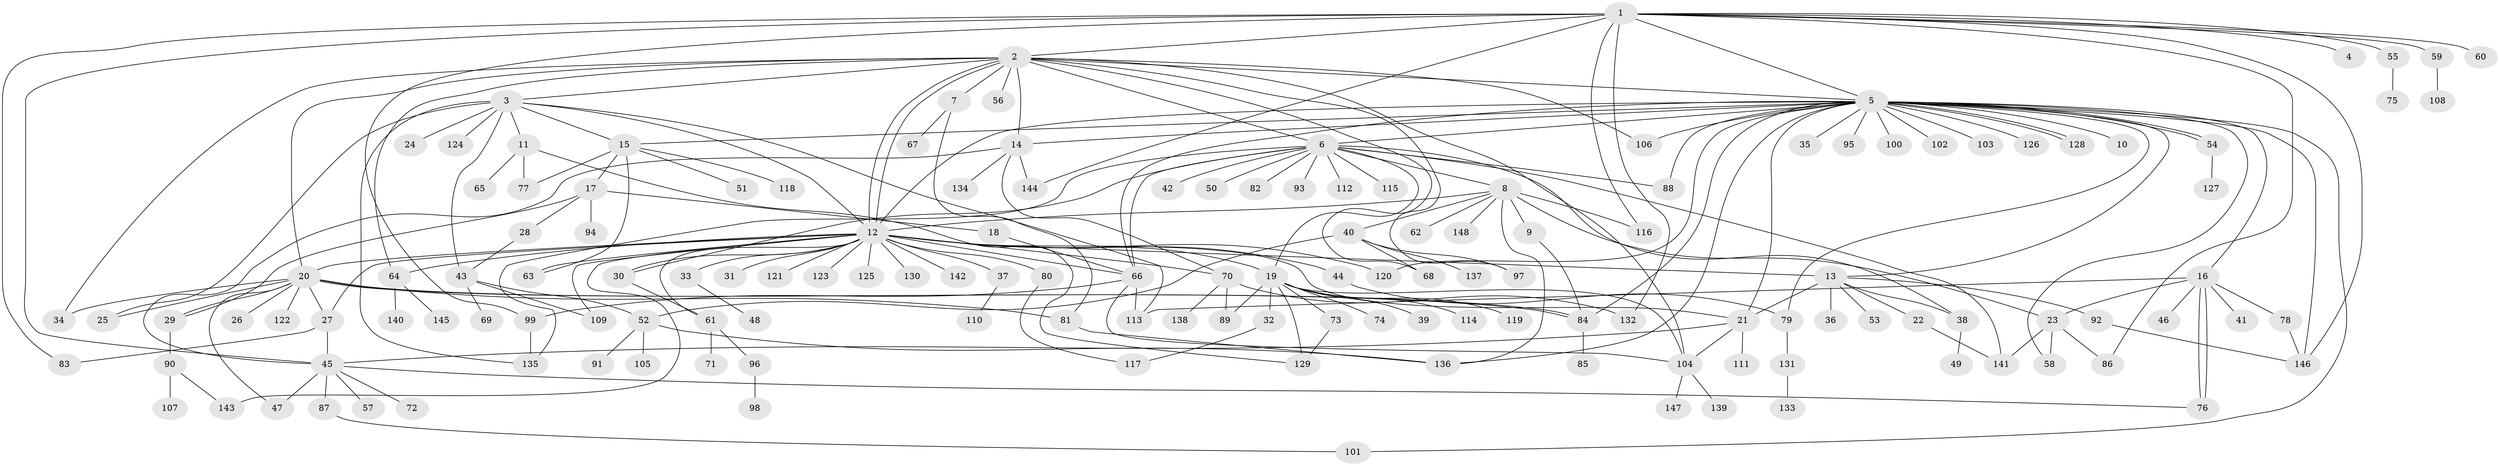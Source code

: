// Generated by graph-tools (version 1.1) at 2025/35/03/09/25 02:35:34]
// undirected, 148 vertices, 224 edges
graph export_dot {
graph [start="1"]
  node [color=gray90,style=filled];
  1;
  2;
  3;
  4;
  5;
  6;
  7;
  8;
  9;
  10;
  11;
  12;
  13;
  14;
  15;
  16;
  17;
  18;
  19;
  20;
  21;
  22;
  23;
  24;
  25;
  26;
  27;
  28;
  29;
  30;
  31;
  32;
  33;
  34;
  35;
  36;
  37;
  38;
  39;
  40;
  41;
  42;
  43;
  44;
  45;
  46;
  47;
  48;
  49;
  50;
  51;
  52;
  53;
  54;
  55;
  56;
  57;
  58;
  59;
  60;
  61;
  62;
  63;
  64;
  65;
  66;
  67;
  68;
  69;
  70;
  71;
  72;
  73;
  74;
  75;
  76;
  77;
  78;
  79;
  80;
  81;
  82;
  83;
  84;
  85;
  86;
  87;
  88;
  89;
  90;
  91;
  92;
  93;
  94;
  95;
  96;
  97;
  98;
  99;
  100;
  101;
  102;
  103;
  104;
  105;
  106;
  107;
  108;
  109;
  110;
  111;
  112;
  113;
  114;
  115;
  116;
  117;
  118;
  119;
  120;
  121;
  122;
  123;
  124;
  125;
  126;
  127;
  128;
  129;
  130;
  131;
  132;
  133;
  134;
  135;
  136;
  137;
  138;
  139;
  140;
  141;
  142;
  143;
  144;
  145;
  146;
  147;
  148;
  1 -- 2;
  1 -- 4;
  1 -- 5;
  1 -- 45;
  1 -- 55;
  1 -- 59;
  1 -- 60;
  1 -- 83;
  1 -- 86;
  1 -- 99;
  1 -- 116;
  1 -- 132;
  1 -- 144;
  1 -- 146;
  2 -- 3;
  2 -- 5;
  2 -- 6;
  2 -- 7;
  2 -- 12;
  2 -- 12;
  2 -- 14;
  2 -- 20;
  2 -- 34;
  2 -- 56;
  2 -- 64;
  2 -- 68;
  2 -- 97;
  2 -- 104;
  2 -- 106;
  3 -- 11;
  3 -- 12;
  3 -- 15;
  3 -- 24;
  3 -- 25;
  3 -- 43;
  3 -- 113;
  3 -- 124;
  3 -- 135;
  5 -- 6;
  5 -- 10;
  5 -- 12;
  5 -- 13;
  5 -- 14;
  5 -- 15;
  5 -- 16;
  5 -- 21;
  5 -- 35;
  5 -- 54;
  5 -- 54;
  5 -- 58;
  5 -- 66;
  5 -- 79;
  5 -- 84;
  5 -- 88;
  5 -- 95;
  5 -- 100;
  5 -- 101;
  5 -- 102;
  5 -- 103;
  5 -- 106;
  5 -- 120;
  5 -- 126;
  5 -- 128;
  5 -- 128;
  5 -- 136;
  5 -- 146;
  6 -- 8;
  6 -- 19;
  6 -- 30;
  6 -- 38;
  6 -- 42;
  6 -- 50;
  6 -- 66;
  6 -- 82;
  6 -- 88;
  6 -- 93;
  6 -- 112;
  6 -- 115;
  6 -- 135;
  6 -- 141;
  7 -- 67;
  7 -- 81;
  8 -- 9;
  8 -- 12;
  8 -- 23;
  8 -- 40;
  8 -- 62;
  8 -- 116;
  8 -- 136;
  8 -- 148;
  9 -- 84;
  11 -- 65;
  11 -- 77;
  11 -- 129;
  12 -- 13;
  12 -- 19;
  12 -- 20;
  12 -- 21;
  12 -- 27;
  12 -- 30;
  12 -- 31;
  12 -- 33;
  12 -- 37;
  12 -- 44;
  12 -- 61;
  12 -- 63;
  12 -- 64;
  12 -- 66;
  12 -- 70;
  12 -- 80;
  12 -- 109;
  12 -- 120;
  12 -- 121;
  12 -- 123;
  12 -- 125;
  12 -- 130;
  12 -- 142;
  12 -- 143;
  13 -- 21;
  13 -- 22;
  13 -- 36;
  13 -- 38;
  13 -- 53;
  13 -- 92;
  14 -- 45;
  14 -- 70;
  14 -- 134;
  14 -- 144;
  15 -- 17;
  15 -- 51;
  15 -- 63;
  15 -- 77;
  15 -- 118;
  16 -- 23;
  16 -- 41;
  16 -- 46;
  16 -- 76;
  16 -- 76;
  16 -- 78;
  16 -- 113;
  17 -- 18;
  17 -- 28;
  17 -- 29;
  17 -- 94;
  18 -- 66;
  19 -- 32;
  19 -- 39;
  19 -- 73;
  19 -- 74;
  19 -- 89;
  19 -- 104;
  19 -- 114;
  19 -- 119;
  19 -- 129;
  20 -- 25;
  20 -- 26;
  20 -- 27;
  20 -- 29;
  20 -- 34;
  20 -- 47;
  20 -- 81;
  20 -- 84;
  20 -- 84;
  20 -- 122;
  21 -- 45;
  21 -- 104;
  21 -- 111;
  22 -- 141;
  23 -- 58;
  23 -- 86;
  23 -- 141;
  27 -- 45;
  27 -- 83;
  28 -- 43;
  29 -- 90;
  30 -- 61;
  32 -- 117;
  33 -- 48;
  37 -- 110;
  38 -- 49;
  40 -- 52;
  40 -- 68;
  40 -- 97;
  40 -- 137;
  43 -- 52;
  43 -- 69;
  43 -- 109;
  44 -- 79;
  45 -- 47;
  45 -- 57;
  45 -- 72;
  45 -- 76;
  45 -- 87;
  52 -- 91;
  52 -- 105;
  52 -- 136;
  54 -- 127;
  55 -- 75;
  59 -- 108;
  61 -- 71;
  61 -- 96;
  64 -- 140;
  64 -- 145;
  66 -- 99;
  66 -- 104;
  66 -- 113;
  70 -- 89;
  70 -- 132;
  70 -- 138;
  73 -- 129;
  78 -- 146;
  79 -- 131;
  80 -- 117;
  81 -- 136;
  84 -- 85;
  87 -- 101;
  90 -- 107;
  90 -- 143;
  92 -- 146;
  96 -- 98;
  99 -- 135;
  104 -- 139;
  104 -- 147;
  131 -- 133;
}
